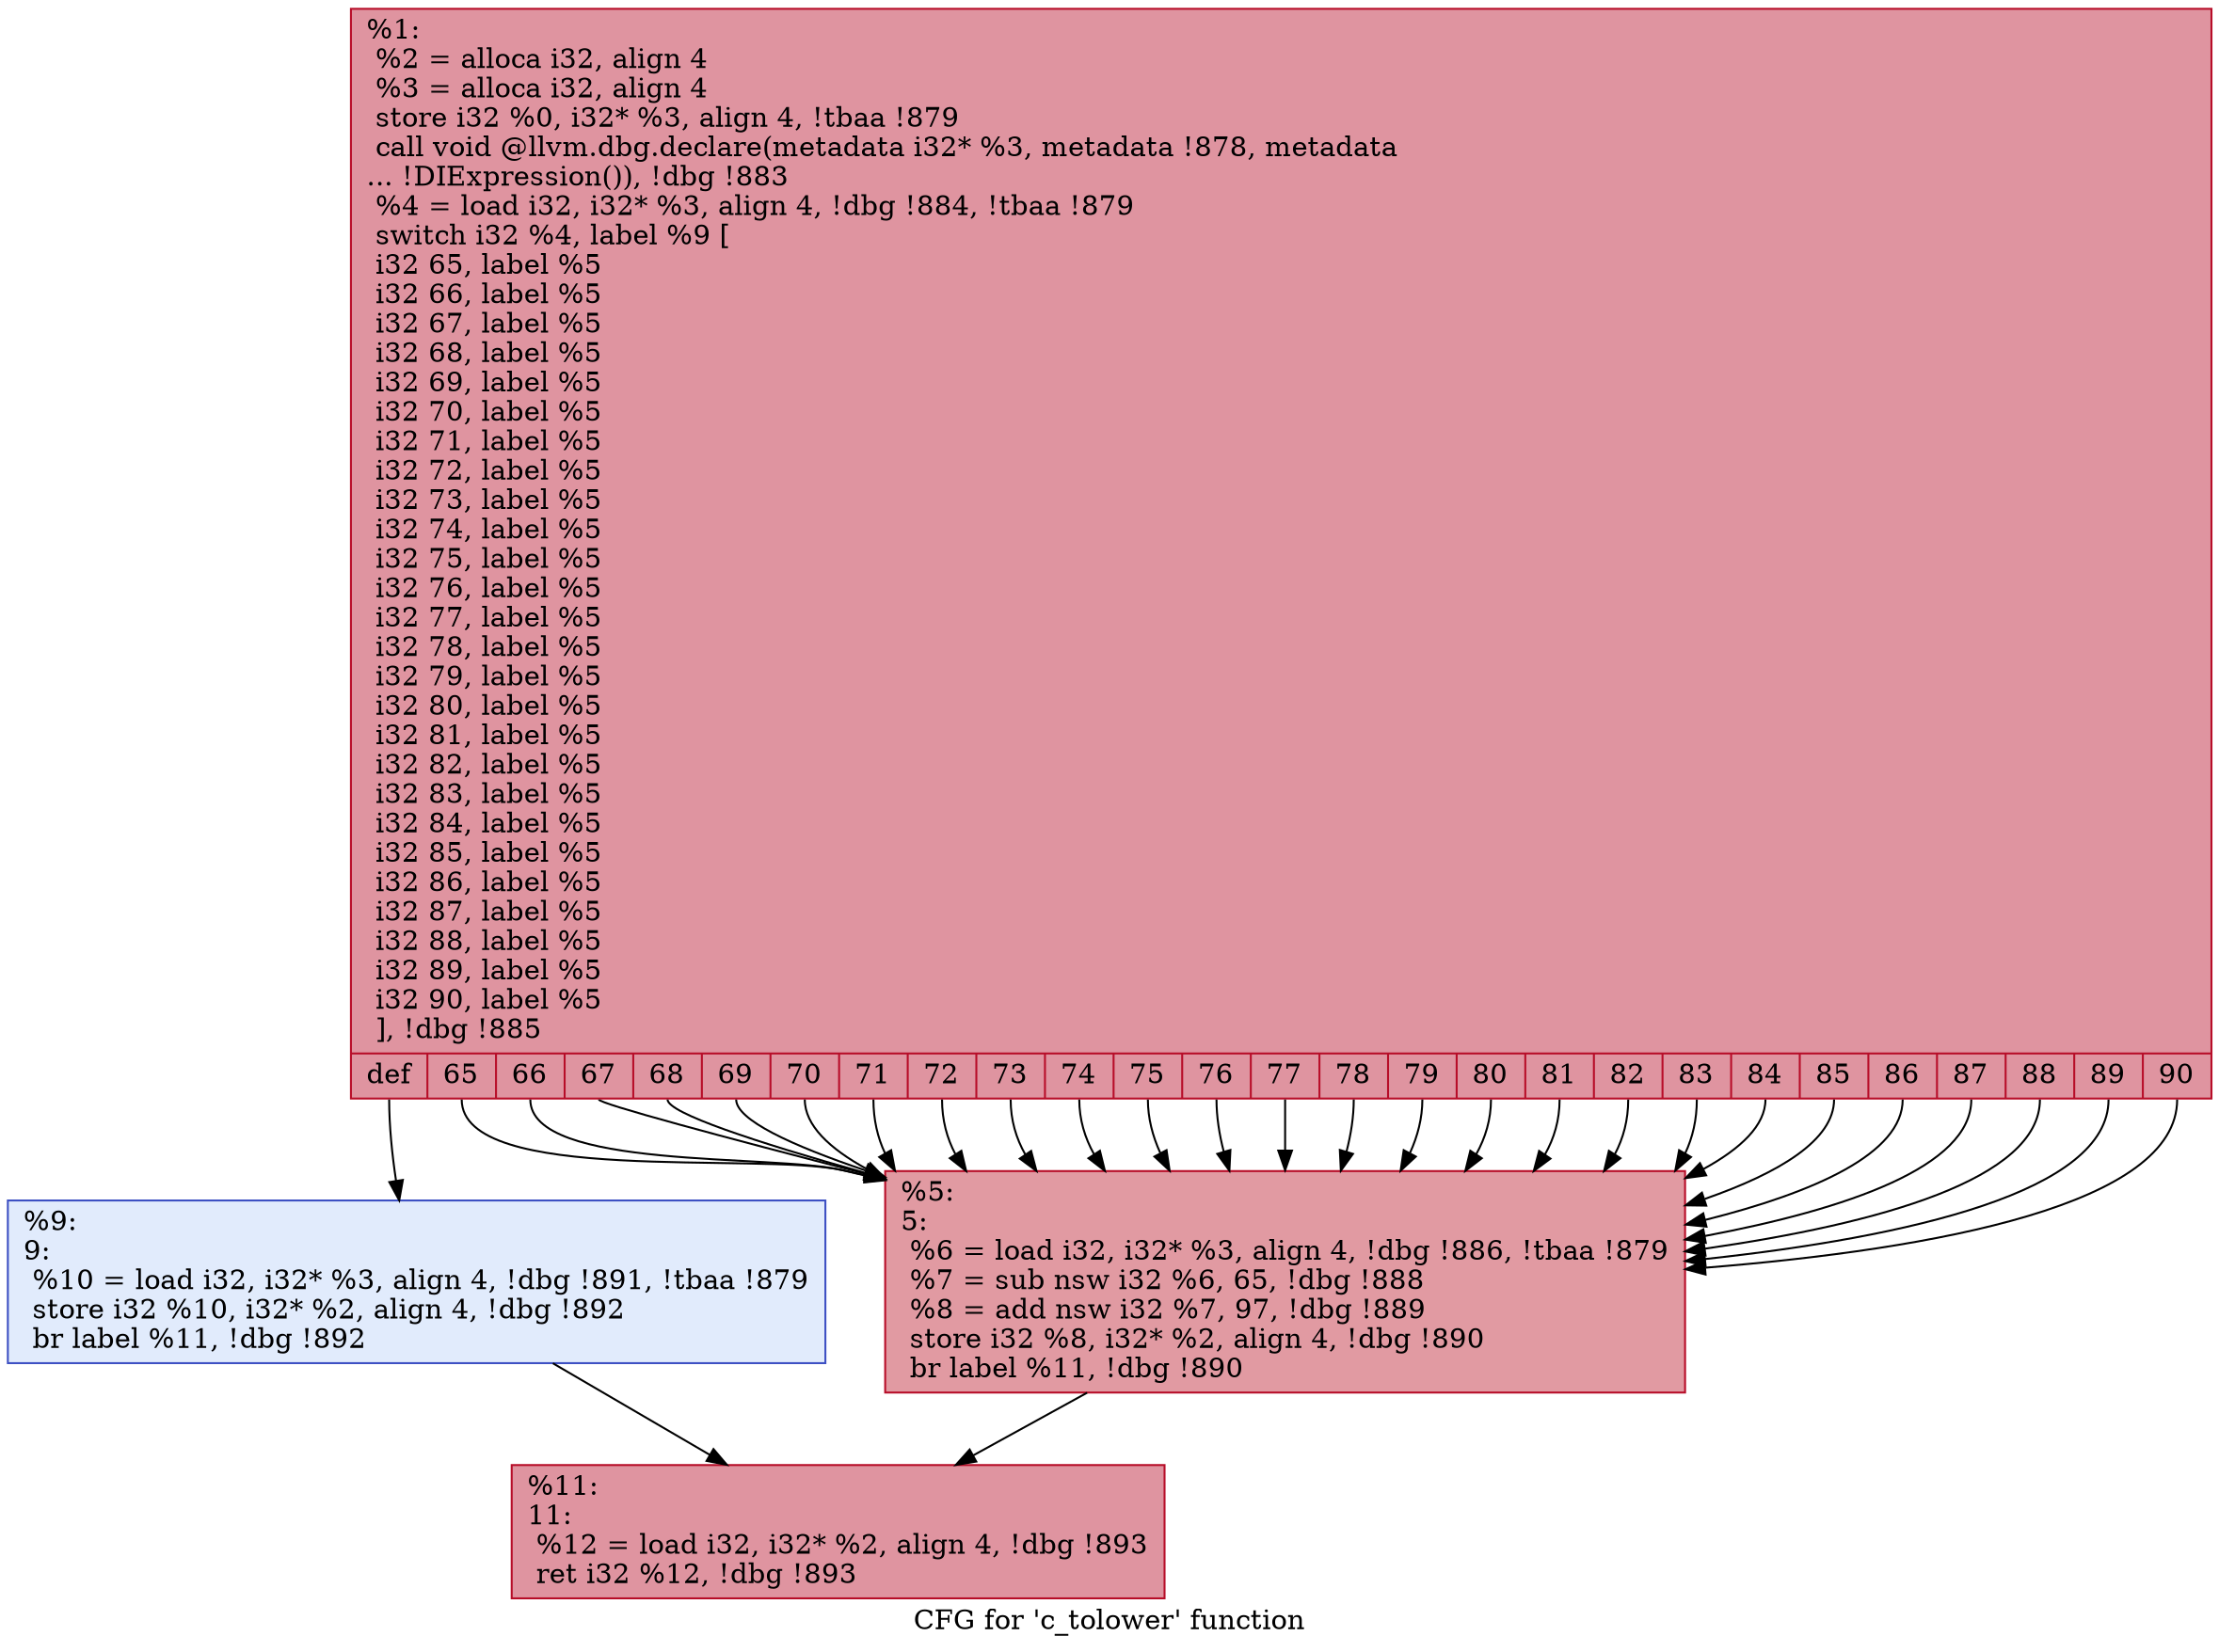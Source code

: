 digraph "CFG for 'c_tolower' function" {
	label="CFG for 'c_tolower' function";

	Node0x1506fc0 [shape=record,color="#b70d28ff", style=filled, fillcolor="#b70d2870",label="{%1:\l  %2 = alloca i32, align 4\l  %3 = alloca i32, align 4\l  store i32 %0, i32* %3, align 4, !tbaa !879\l  call void @llvm.dbg.declare(metadata i32* %3, metadata !878, metadata\l... !DIExpression()), !dbg !883\l  %4 = load i32, i32* %3, align 4, !dbg !884, !tbaa !879\l  switch i32 %4, label %9 [\l    i32 65, label %5\l    i32 66, label %5\l    i32 67, label %5\l    i32 68, label %5\l    i32 69, label %5\l    i32 70, label %5\l    i32 71, label %5\l    i32 72, label %5\l    i32 73, label %5\l    i32 74, label %5\l    i32 75, label %5\l    i32 76, label %5\l    i32 77, label %5\l    i32 78, label %5\l    i32 79, label %5\l    i32 80, label %5\l    i32 81, label %5\l    i32 82, label %5\l    i32 83, label %5\l    i32 84, label %5\l    i32 85, label %5\l    i32 86, label %5\l    i32 87, label %5\l    i32 88, label %5\l    i32 89, label %5\l    i32 90, label %5\l  ], !dbg !885\l|{<s0>def|<s1>65|<s2>66|<s3>67|<s4>68|<s5>69|<s6>70|<s7>71|<s8>72|<s9>73|<s10>74|<s11>75|<s12>76|<s13>77|<s14>78|<s15>79|<s16>80|<s17>81|<s18>82|<s19>83|<s20>84|<s21>85|<s22>86|<s23>87|<s24>88|<s25>89|<s26>90}}"];
	Node0x1506fc0:s0 -> Node0x1507060;
	Node0x1506fc0:s1 -> Node0x1507010;
	Node0x1506fc0:s2 -> Node0x1507010;
	Node0x1506fc0:s3 -> Node0x1507010;
	Node0x1506fc0:s4 -> Node0x1507010;
	Node0x1506fc0:s5 -> Node0x1507010;
	Node0x1506fc0:s6 -> Node0x1507010;
	Node0x1506fc0:s7 -> Node0x1507010;
	Node0x1506fc0:s8 -> Node0x1507010;
	Node0x1506fc0:s9 -> Node0x1507010;
	Node0x1506fc0:s10 -> Node0x1507010;
	Node0x1506fc0:s11 -> Node0x1507010;
	Node0x1506fc0:s12 -> Node0x1507010;
	Node0x1506fc0:s13 -> Node0x1507010;
	Node0x1506fc0:s14 -> Node0x1507010;
	Node0x1506fc0:s15 -> Node0x1507010;
	Node0x1506fc0:s16 -> Node0x1507010;
	Node0x1506fc0:s17 -> Node0x1507010;
	Node0x1506fc0:s18 -> Node0x1507010;
	Node0x1506fc0:s19 -> Node0x1507010;
	Node0x1506fc0:s20 -> Node0x1507010;
	Node0x1506fc0:s21 -> Node0x1507010;
	Node0x1506fc0:s22 -> Node0x1507010;
	Node0x1506fc0:s23 -> Node0x1507010;
	Node0x1506fc0:s24 -> Node0x1507010;
	Node0x1506fc0:s25 -> Node0x1507010;
	Node0x1506fc0:s26 -> Node0x1507010;
	Node0x1507010 [shape=record,color="#b70d28ff", style=filled, fillcolor="#bb1b2c70",label="{%5:\l5:                                                \l  %6 = load i32, i32* %3, align 4, !dbg !886, !tbaa !879\l  %7 = sub nsw i32 %6, 65, !dbg !888\l  %8 = add nsw i32 %7, 97, !dbg !889\l  store i32 %8, i32* %2, align 4, !dbg !890\l  br label %11, !dbg !890\l}"];
	Node0x1507010 -> Node0x15070b0;
	Node0x1507060 [shape=record,color="#3d50c3ff", style=filled, fillcolor="#bbd1f870",label="{%9:\l9:                                                \l  %10 = load i32, i32* %3, align 4, !dbg !891, !tbaa !879\l  store i32 %10, i32* %2, align 4, !dbg !892\l  br label %11, !dbg !892\l}"];
	Node0x1507060 -> Node0x15070b0;
	Node0x15070b0 [shape=record,color="#b70d28ff", style=filled, fillcolor="#b70d2870",label="{%11:\l11:                                               \l  %12 = load i32, i32* %2, align 4, !dbg !893\l  ret i32 %12, !dbg !893\l}"];
}
